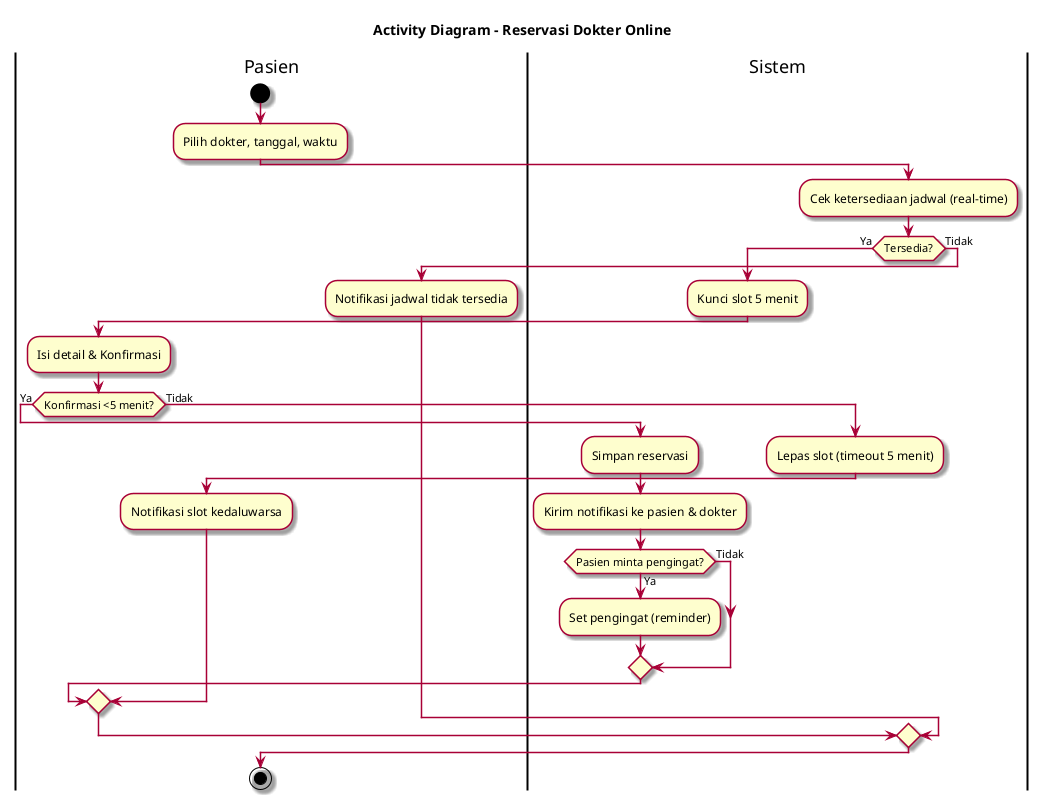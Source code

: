 
@startuml
title Activity Diagram - Reservasi Dokter Online
skin rose

|Pasien|
start
:Pilih dokter, tanggal, waktu;

|Sistem|
:Cek ketersediaan jadwal (real-time);
if (Tersedia?) then (Ya)
  :Kunci slot 5 menit;
  |Pasien|
  :Isi detail & Konfirmasi;
  if (Konfirmasi <5 menit?) then (Ya)
    |Sistem|
    :Simpan reservasi;
    :Kirim notifikasi ke pasien & dokter;
    if (Pasien minta pengingat?) then (Ya)
      :Set pengingat (reminder);
    else (Tidak)
      ' Tidak ada pengingat
    endif
  else (Tidak)
    :Lepas slot (timeout 5 menit);
    |Pasien|
    :Notifikasi slot kedaluwarsa;
  endif
else (Tidak)
  |Pasien|
  :Notifikasi jadwal tidak tersedia;
endif

stop
@enduml
